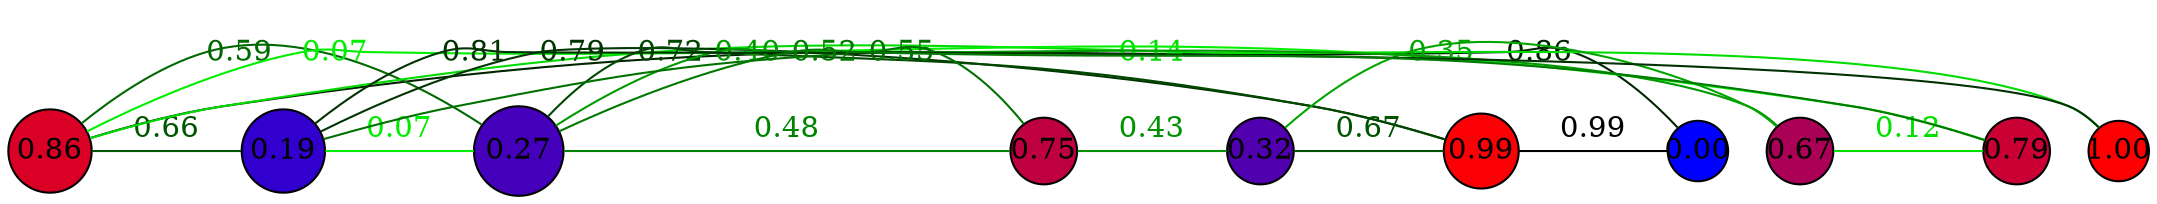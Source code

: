 graph G {
    splines=true;
    overlap=false;
    sep="1.0";
    edge [minlen=2, constraint=false];
    0 [label="0.86", style=filled, fillcolor="#da0025", width=0.55, height=0.55, fixedsize=true, shape=circle];
    1 [label="0.99", style=filled, fillcolor="#fb0004", width=0.50, height=0.50, fixedsize=true, shape=circle];
    2 [label="0.67", style=filled, fillcolor="#aa0055", width=0.45, height=0.45, fixedsize=true, shape=circle];
    3 [label="0.19", style=filled, fillcolor="#3100ce", width=0.55, height=0.55, fixedsize=true, shape=circle];
    4 [label="0.00", style=filled, fillcolor="#0000ff", width=0.40, height=0.40, fixedsize=true, shape=circle];
    5 [label="0.27", style=filled, fillcolor="#4400bb", width=0.60, height=0.60, fixedsize=true, shape=circle];
    6 [label="0.75", style=filled, fillcolor="#be0041", width=0.45, height=0.45, fixedsize=true, shape=circle];
    7 [label="1.00", style=filled, fillcolor="#fe0001", width=0.40, height=0.40, fixedsize=true, shape=circle];
    8 [label="0.79", style=filled, fillcolor="#ca0035", width=0.45, height=0.45, fixedsize=true, shape=circle];
    9 [label="0.32", style=filled, fillcolor="#5000af", width=0.45, height=0.45, fixedsize=true, shape=circle];
    0 -- 3 [weight=0.66, color="#005500", fontcolor="#005500", label="0.66"];
    0 -- 4 [weight=0.86, color="#002400", fontcolor="#002400", label="0.86"];
    0 -- 5 [weight=0.59, color="#006800", fontcolor="#006800", label="0.59"];
    0 -- 7 [weight=0.14, color="#00db00", fontcolor="#00db00", label="0.14"];
    0 -- 8 [weight=0.07, color="#00ee00", fontcolor="#00ee00", label="0.07"];
    1 -- 3 [weight=0.79, color="#003400", fontcolor="#003400", label="0.79"];
    1 -- 4 [weight=0.99, color="#000300", fontcolor="#000300", label="0.99"];
    1 -- 5 [weight=0.72, color="#004700", fontcolor="#004700", label="0.72"];
    1 -- 9 [weight=0.67, color="#005400", fontcolor="#005400", label="0.67"];
    2 -- 5 [weight=0.40, color="#009900", fontcolor="#009900", label="0.40"];
    2 -- 8 [weight=0.12, color="#00df00", fontcolor="#00df00", label="0.12"];
    2 -- 9 [weight=0.35, color="#00a500", fontcolor="#00a500", label="0.35"];
    3 -- 5 [weight=0.07, color="#00ec00", fontcolor="#00ec00", label="0.07"];
    3 -- 6 [weight=0.55, color="#007100", fontcolor="#007100", label="0.55"];
    3 -- 7 [weight=0.81, color="#003100", fontcolor="#003100", label="0.81"];
    5 -- 6 [weight=0.48, color="#008400", fontcolor="#008400", label="0.48"];
    5 -- 8 [weight=0.52, color="#007900", fontcolor="#007900", label="0.52"];
    6 -- 9 [weight=0.43, color="#009100", fontcolor="#009100", label="0.43"];
}
